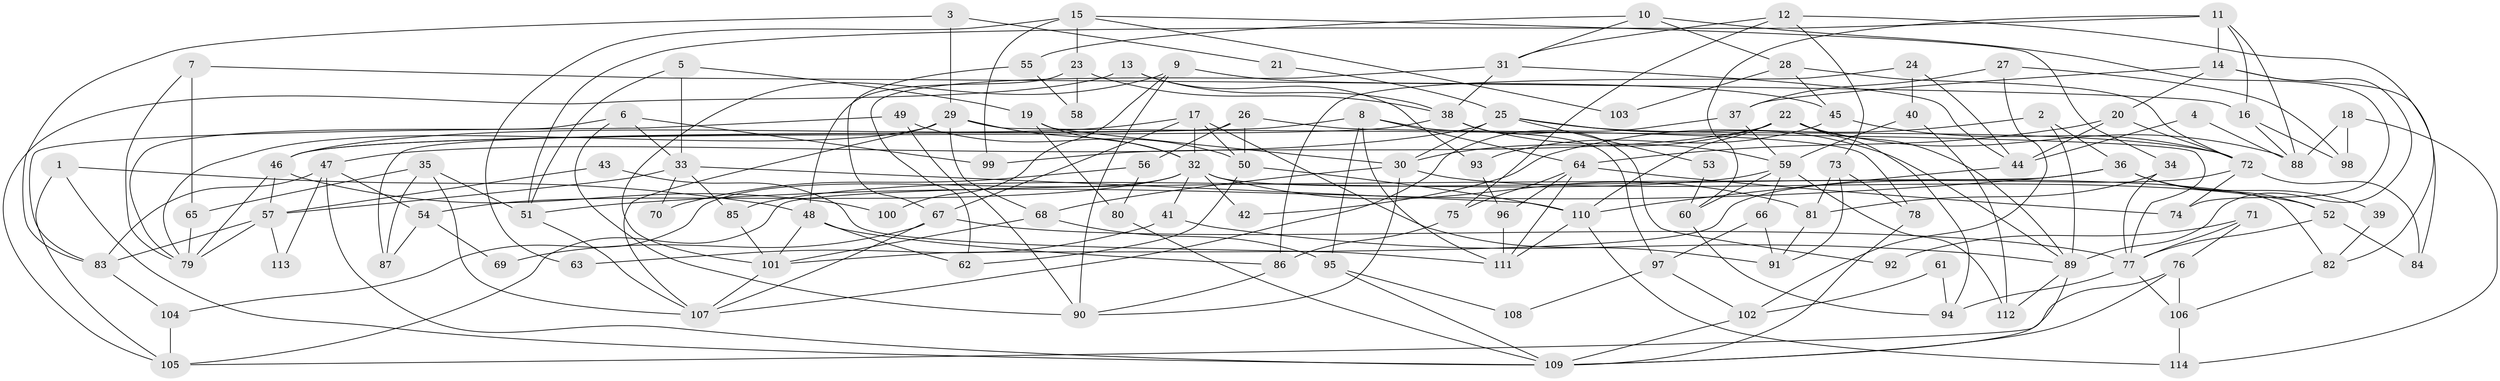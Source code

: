// coarse degree distribution, {6: 0.1388888888888889, 3: 0.19444444444444445, 2: 0.16666666666666666, 7: 0.1388888888888889, 8: 0.041666666666666664, 5: 0.1111111111111111, 4: 0.1111111111111111, 11: 0.013888888888888888, 9: 0.06944444444444445, 10: 0.013888888888888888}
// Generated by graph-tools (version 1.1) at 2025/41/03/06/25 10:41:59]
// undirected, 114 vertices, 228 edges
graph export_dot {
graph [start="1"]
  node [color=gray90,style=filled];
  1;
  2;
  3;
  4;
  5;
  6;
  7;
  8;
  9;
  10;
  11;
  12;
  13;
  14;
  15;
  16;
  17;
  18;
  19;
  20;
  21;
  22;
  23;
  24;
  25;
  26;
  27;
  28;
  29;
  30;
  31;
  32;
  33;
  34;
  35;
  36;
  37;
  38;
  39;
  40;
  41;
  42;
  43;
  44;
  45;
  46;
  47;
  48;
  49;
  50;
  51;
  52;
  53;
  54;
  55;
  56;
  57;
  58;
  59;
  60;
  61;
  62;
  63;
  64;
  65;
  66;
  67;
  68;
  69;
  70;
  71;
  72;
  73;
  74;
  75;
  76;
  77;
  78;
  79;
  80;
  81;
  82;
  83;
  84;
  85;
  86;
  87;
  88;
  89;
  90;
  91;
  92;
  93;
  94;
  95;
  96;
  97;
  98;
  99;
  100;
  101;
  102;
  103;
  104;
  105;
  106;
  107;
  108;
  109;
  110;
  111;
  112;
  113;
  114;
  1 -- 48;
  1 -- 105;
  1 -- 109;
  2 -- 89;
  2 -- 36;
  2 -- 42;
  3 -- 29;
  3 -- 83;
  3 -- 21;
  4 -- 88;
  4 -- 44;
  5 -- 33;
  5 -- 51;
  5 -- 19;
  6 -- 90;
  6 -- 33;
  6 -- 79;
  6 -- 99;
  7 -- 79;
  7 -- 65;
  7 -- 16;
  8 -- 46;
  8 -- 97;
  8 -- 64;
  8 -- 95;
  8 -- 111;
  9 -- 90;
  9 -- 101;
  9 -- 45;
  9 -- 100;
  10 -- 74;
  10 -- 31;
  10 -- 28;
  10 -- 55;
  11 -- 14;
  11 -- 88;
  11 -- 16;
  11 -- 51;
  11 -- 60;
  12 -- 82;
  12 -- 31;
  12 -- 73;
  12 -- 75;
  13 -- 93;
  13 -- 38;
  13 -- 105;
  14 -- 20;
  14 -- 89;
  14 -- 37;
  14 -- 84;
  15 -- 34;
  15 -- 99;
  15 -- 23;
  15 -- 63;
  15 -- 103;
  16 -- 88;
  16 -- 98;
  17 -- 32;
  17 -- 50;
  17 -- 46;
  17 -- 67;
  17 -- 91;
  18 -- 88;
  18 -- 114;
  18 -- 98;
  19 -- 32;
  19 -- 30;
  19 -- 80;
  20 -- 72;
  20 -- 44;
  20 -- 64;
  21 -- 25;
  22 -- 30;
  22 -- 110;
  22 -- 88;
  22 -- 89;
  22 -- 94;
  22 -- 99;
  23 -- 38;
  23 -- 48;
  23 -- 58;
  24 -- 86;
  24 -- 40;
  24 -- 44;
  25 -- 72;
  25 -- 30;
  25 -- 47;
  25 -- 53;
  25 -- 89;
  26 -- 50;
  26 -- 78;
  26 -- 56;
  26 -- 87;
  27 -- 37;
  27 -- 98;
  27 -- 102;
  28 -- 45;
  28 -- 72;
  28 -- 103;
  29 -- 32;
  29 -- 107;
  29 -- 68;
  29 -- 77;
  29 -- 79;
  30 -- 68;
  30 -- 52;
  30 -- 90;
  31 -- 44;
  31 -- 38;
  31 -- 62;
  32 -- 104;
  32 -- 54;
  32 -- 41;
  32 -- 42;
  32 -- 81;
  32 -- 82;
  33 -- 57;
  33 -- 85;
  33 -- 70;
  33 -- 110;
  34 -- 77;
  34 -- 81;
  35 -- 107;
  35 -- 51;
  35 -- 65;
  35 -- 87;
  36 -- 51;
  36 -- 52;
  36 -- 39;
  36 -- 105;
  37 -- 107;
  37 -- 59;
  38 -- 46;
  38 -- 59;
  38 -- 92;
  39 -- 82;
  40 -- 112;
  40 -- 59;
  41 -- 89;
  41 -- 63;
  43 -- 57;
  43 -- 111;
  44 -- 110;
  45 -- 72;
  45 -- 93;
  46 -- 79;
  46 -- 57;
  46 -- 100;
  47 -- 109;
  47 -- 54;
  47 -- 83;
  47 -- 113;
  48 -- 86;
  48 -- 62;
  48 -- 101;
  49 -- 83;
  49 -- 50;
  49 -- 90;
  50 -- 110;
  50 -- 62;
  51 -- 107;
  52 -- 84;
  52 -- 77;
  53 -- 60;
  54 -- 87;
  54 -- 69;
  55 -- 67;
  55 -- 58;
  56 -- 80;
  56 -- 70;
  57 -- 79;
  57 -- 83;
  57 -- 113;
  59 -- 60;
  59 -- 66;
  59 -- 85;
  59 -- 112;
  60 -- 94;
  61 -- 102;
  61 -- 94;
  64 -- 74;
  64 -- 75;
  64 -- 96;
  64 -- 111;
  65 -- 79;
  66 -- 91;
  66 -- 97;
  67 -- 77;
  67 -- 69;
  67 -- 107;
  68 -- 95;
  68 -- 101;
  71 -- 76;
  71 -- 77;
  71 -- 92;
  72 -- 101;
  72 -- 74;
  72 -- 84;
  73 -- 91;
  73 -- 78;
  73 -- 81;
  75 -- 86;
  76 -- 109;
  76 -- 105;
  76 -- 106;
  77 -- 94;
  77 -- 106;
  78 -- 109;
  80 -- 109;
  81 -- 91;
  82 -- 106;
  83 -- 104;
  85 -- 101;
  86 -- 90;
  89 -- 109;
  89 -- 112;
  93 -- 96;
  95 -- 109;
  95 -- 108;
  96 -- 111;
  97 -- 102;
  97 -- 108;
  101 -- 107;
  102 -- 109;
  104 -- 105;
  106 -- 114;
  110 -- 111;
  110 -- 114;
}
